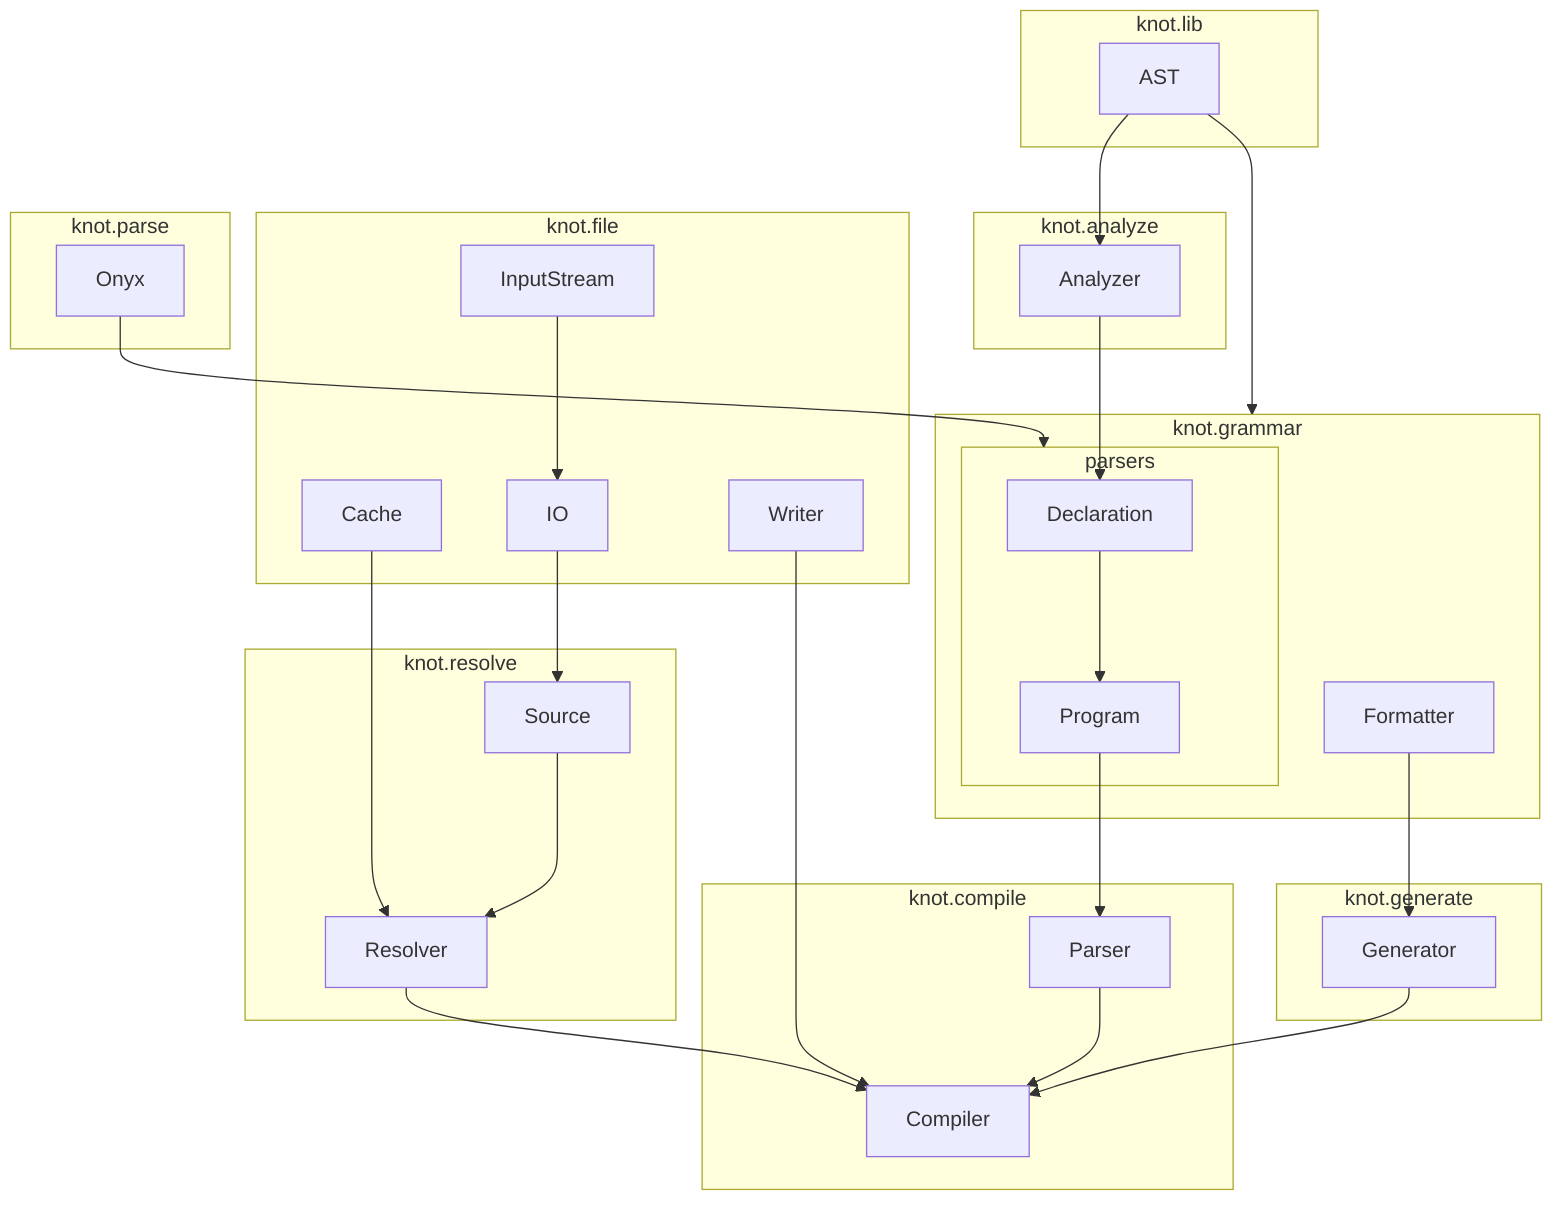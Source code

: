 flowchart TD
  %% lib
  subgraph knot.lib
    AST
  end
  AST --> Analyzer
  AST --> knot.grammar

  %% analyze
  subgraph knot.analyze
    Analyzer
  end
  Analyzer --> Declaration

  %% file
  subgraph knot.file
    InputStream
    Cache
    IO
    Writer

    InputStream --> IO
  end
  Cache --> Resolver
  Writer --> Compiler
  IO --> Source

  %% compile
  subgraph knot.compile
    Compiler
    Parser
  end

  %% resolve
  subgraph knot.resolve
    Resolver
    Source

    Source --> Resolver
  end
  Parser --> Compiler
  Resolver --> Compiler

  %% parse
  subgraph knot.parse
    Onyx
  end
  Onyx --> parsers

  %% grammar
  subgraph knot.grammar
    subgraph parsers
      Program
      Declaration

      Declaration --> Program
    end

    Formatter
  end
  Formatter --> Generator
  Program --> Parser

  %% generate
  subgraph knot.generate
    Generator
  end
  Generator --> Compiler